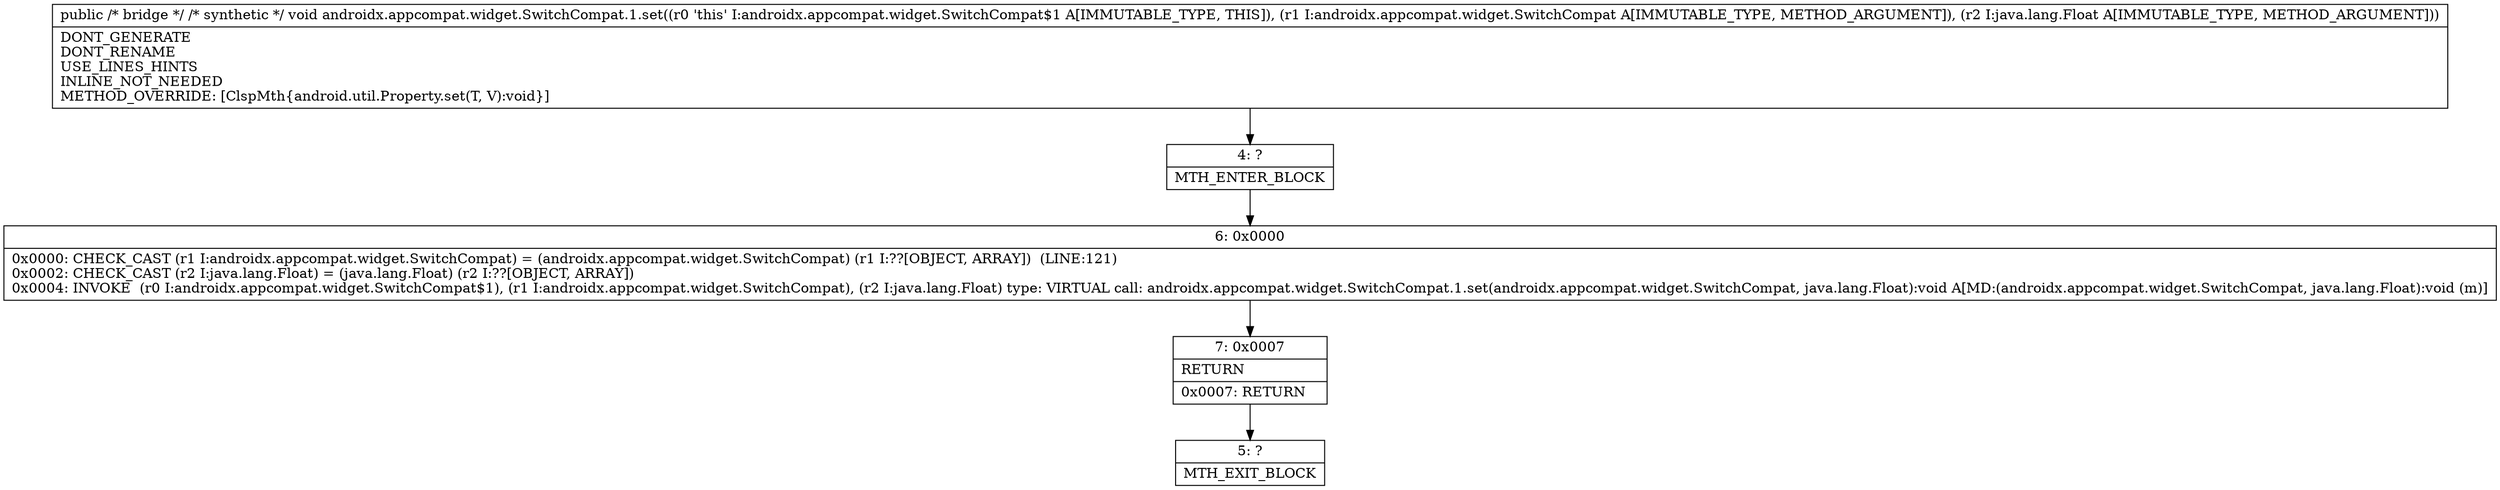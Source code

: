 digraph "CFG forandroidx.appcompat.widget.SwitchCompat.1.set(Ljava\/lang\/Object;Ljava\/lang\/Object;)V" {
Node_4 [shape=record,label="{4\:\ ?|MTH_ENTER_BLOCK\l}"];
Node_6 [shape=record,label="{6\:\ 0x0000|0x0000: CHECK_CAST (r1 I:androidx.appcompat.widget.SwitchCompat) = (androidx.appcompat.widget.SwitchCompat) (r1 I:??[OBJECT, ARRAY])  (LINE:121)\l0x0002: CHECK_CAST (r2 I:java.lang.Float) = (java.lang.Float) (r2 I:??[OBJECT, ARRAY]) \l0x0004: INVOKE  (r0 I:androidx.appcompat.widget.SwitchCompat$1), (r1 I:androidx.appcompat.widget.SwitchCompat), (r2 I:java.lang.Float) type: VIRTUAL call: androidx.appcompat.widget.SwitchCompat.1.set(androidx.appcompat.widget.SwitchCompat, java.lang.Float):void A[MD:(androidx.appcompat.widget.SwitchCompat, java.lang.Float):void (m)]\l}"];
Node_7 [shape=record,label="{7\:\ 0x0007|RETURN\l|0x0007: RETURN   \l}"];
Node_5 [shape=record,label="{5\:\ ?|MTH_EXIT_BLOCK\l}"];
MethodNode[shape=record,label="{public \/* bridge *\/ \/* synthetic *\/ void androidx.appcompat.widget.SwitchCompat.1.set((r0 'this' I:androidx.appcompat.widget.SwitchCompat$1 A[IMMUTABLE_TYPE, THIS]), (r1 I:androidx.appcompat.widget.SwitchCompat A[IMMUTABLE_TYPE, METHOD_ARGUMENT]), (r2 I:java.lang.Float A[IMMUTABLE_TYPE, METHOD_ARGUMENT]))  | DONT_GENERATE\lDONT_RENAME\lUSE_LINES_HINTS\lINLINE_NOT_NEEDED\lMETHOD_OVERRIDE: [ClspMth\{android.util.Property.set(T, V):void\}]\l}"];
MethodNode -> Node_4;Node_4 -> Node_6;
Node_6 -> Node_7;
Node_7 -> Node_5;
}

